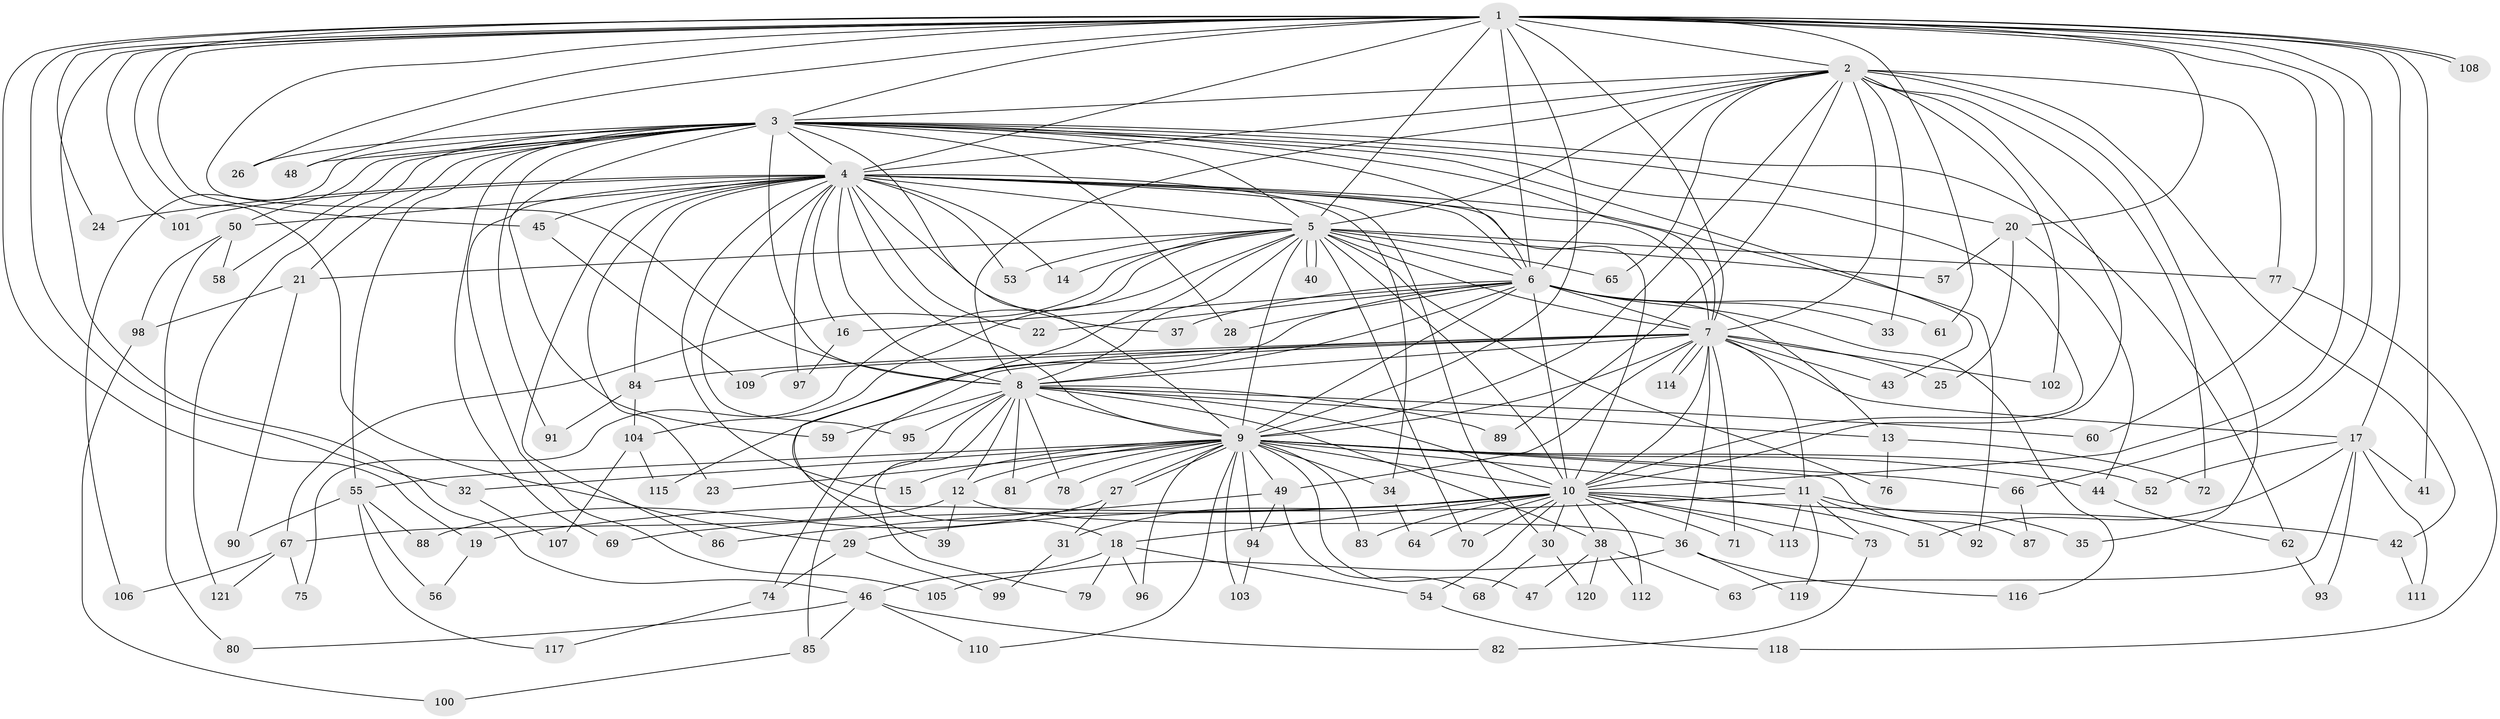 // Generated by graph-tools (version 1.1) at 2025/46/03/09/25 04:46:02]
// undirected, 121 vertices, 267 edges
graph export_dot {
graph [start="1"]
  node [color=gray90,style=filled];
  1;
  2;
  3;
  4;
  5;
  6;
  7;
  8;
  9;
  10;
  11;
  12;
  13;
  14;
  15;
  16;
  17;
  18;
  19;
  20;
  21;
  22;
  23;
  24;
  25;
  26;
  27;
  28;
  29;
  30;
  31;
  32;
  33;
  34;
  35;
  36;
  37;
  38;
  39;
  40;
  41;
  42;
  43;
  44;
  45;
  46;
  47;
  48;
  49;
  50;
  51;
  52;
  53;
  54;
  55;
  56;
  57;
  58;
  59;
  60;
  61;
  62;
  63;
  64;
  65;
  66;
  67;
  68;
  69;
  70;
  71;
  72;
  73;
  74;
  75;
  76;
  77;
  78;
  79;
  80;
  81;
  82;
  83;
  84;
  85;
  86;
  87;
  88;
  89;
  90;
  91;
  92;
  93;
  94;
  95;
  96;
  97;
  98;
  99;
  100;
  101;
  102;
  103;
  104;
  105;
  106;
  107;
  108;
  109;
  110;
  111;
  112;
  113;
  114;
  115;
  116;
  117;
  118;
  119;
  120;
  121;
  1 -- 2;
  1 -- 3;
  1 -- 4;
  1 -- 5;
  1 -- 6;
  1 -- 7;
  1 -- 8;
  1 -- 9;
  1 -- 10;
  1 -- 17;
  1 -- 19;
  1 -- 20;
  1 -- 24;
  1 -- 26;
  1 -- 29;
  1 -- 32;
  1 -- 41;
  1 -- 45;
  1 -- 46;
  1 -- 48;
  1 -- 60;
  1 -- 61;
  1 -- 66;
  1 -- 101;
  1 -- 108;
  1 -- 108;
  2 -- 3;
  2 -- 4;
  2 -- 5;
  2 -- 6;
  2 -- 7;
  2 -- 8;
  2 -- 9;
  2 -- 10;
  2 -- 33;
  2 -- 35;
  2 -- 42;
  2 -- 65;
  2 -- 72;
  2 -- 77;
  2 -- 89;
  2 -- 102;
  3 -- 4;
  3 -- 5;
  3 -- 6;
  3 -- 7;
  3 -- 8;
  3 -- 9;
  3 -- 10;
  3 -- 20;
  3 -- 21;
  3 -- 26;
  3 -- 28;
  3 -- 43;
  3 -- 48;
  3 -- 50;
  3 -- 55;
  3 -- 58;
  3 -- 59;
  3 -- 62;
  3 -- 69;
  3 -- 91;
  3 -- 106;
  3 -- 121;
  4 -- 5;
  4 -- 6;
  4 -- 7;
  4 -- 8;
  4 -- 9;
  4 -- 10;
  4 -- 14;
  4 -- 15;
  4 -- 16;
  4 -- 22;
  4 -- 23;
  4 -- 24;
  4 -- 30;
  4 -- 34;
  4 -- 37;
  4 -- 45;
  4 -- 50;
  4 -- 53;
  4 -- 84;
  4 -- 86;
  4 -- 92;
  4 -- 95;
  4 -- 97;
  4 -- 101;
  4 -- 105;
  5 -- 6;
  5 -- 7;
  5 -- 8;
  5 -- 9;
  5 -- 10;
  5 -- 14;
  5 -- 18;
  5 -- 21;
  5 -- 40;
  5 -- 40;
  5 -- 53;
  5 -- 57;
  5 -- 65;
  5 -- 67;
  5 -- 70;
  5 -- 75;
  5 -- 76;
  5 -- 77;
  5 -- 104;
  6 -- 7;
  6 -- 8;
  6 -- 9;
  6 -- 10;
  6 -- 13;
  6 -- 16;
  6 -- 22;
  6 -- 28;
  6 -- 33;
  6 -- 37;
  6 -- 39;
  6 -- 61;
  6 -- 116;
  7 -- 8;
  7 -- 9;
  7 -- 10;
  7 -- 11;
  7 -- 17;
  7 -- 25;
  7 -- 36;
  7 -- 43;
  7 -- 49;
  7 -- 71;
  7 -- 74;
  7 -- 84;
  7 -- 102;
  7 -- 109;
  7 -- 114;
  7 -- 114;
  7 -- 115;
  8 -- 9;
  8 -- 10;
  8 -- 12;
  8 -- 13;
  8 -- 38;
  8 -- 59;
  8 -- 60;
  8 -- 78;
  8 -- 79;
  8 -- 81;
  8 -- 85;
  8 -- 89;
  8 -- 95;
  9 -- 10;
  9 -- 11;
  9 -- 12;
  9 -- 15;
  9 -- 23;
  9 -- 27;
  9 -- 27;
  9 -- 32;
  9 -- 34;
  9 -- 44;
  9 -- 47;
  9 -- 49;
  9 -- 52;
  9 -- 55;
  9 -- 66;
  9 -- 78;
  9 -- 81;
  9 -- 83;
  9 -- 87;
  9 -- 94;
  9 -- 96;
  9 -- 103;
  9 -- 110;
  10 -- 18;
  10 -- 19;
  10 -- 30;
  10 -- 31;
  10 -- 38;
  10 -- 42;
  10 -- 51;
  10 -- 54;
  10 -- 64;
  10 -- 69;
  10 -- 70;
  10 -- 71;
  10 -- 73;
  10 -- 83;
  10 -- 112;
  10 -- 113;
  11 -- 29;
  11 -- 35;
  11 -- 73;
  11 -- 92;
  11 -- 113;
  11 -- 119;
  12 -- 36;
  12 -- 39;
  12 -- 67;
  13 -- 72;
  13 -- 76;
  16 -- 97;
  17 -- 41;
  17 -- 51;
  17 -- 52;
  17 -- 63;
  17 -- 93;
  17 -- 111;
  18 -- 46;
  18 -- 54;
  18 -- 79;
  18 -- 96;
  19 -- 56;
  20 -- 25;
  20 -- 44;
  20 -- 57;
  21 -- 90;
  21 -- 98;
  27 -- 31;
  27 -- 88;
  29 -- 74;
  29 -- 99;
  30 -- 68;
  30 -- 120;
  31 -- 99;
  32 -- 107;
  34 -- 64;
  36 -- 105;
  36 -- 116;
  36 -- 119;
  38 -- 47;
  38 -- 63;
  38 -- 112;
  38 -- 120;
  42 -- 111;
  44 -- 62;
  45 -- 109;
  46 -- 80;
  46 -- 82;
  46 -- 85;
  46 -- 110;
  49 -- 68;
  49 -- 86;
  49 -- 94;
  50 -- 58;
  50 -- 80;
  50 -- 98;
  54 -- 118;
  55 -- 56;
  55 -- 88;
  55 -- 90;
  55 -- 117;
  62 -- 93;
  66 -- 87;
  67 -- 75;
  67 -- 106;
  67 -- 121;
  73 -- 82;
  74 -- 117;
  77 -- 118;
  84 -- 91;
  84 -- 104;
  85 -- 100;
  94 -- 103;
  98 -- 100;
  104 -- 107;
  104 -- 115;
}
